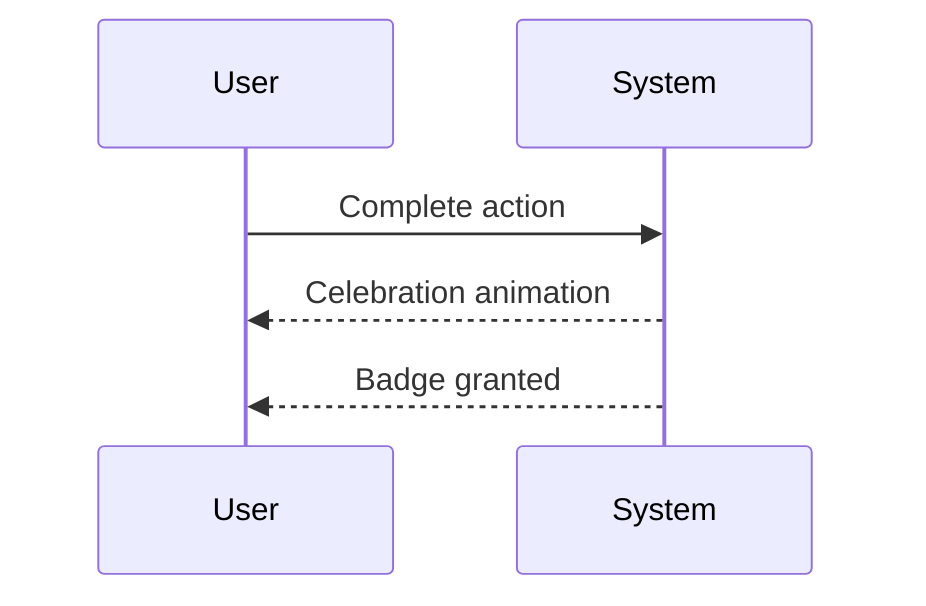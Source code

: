 sequenceDiagram
    participant User
    participant System
    User->>System: Complete action
    System-->>User: Celebration animation
    System-->>User: Badge granted